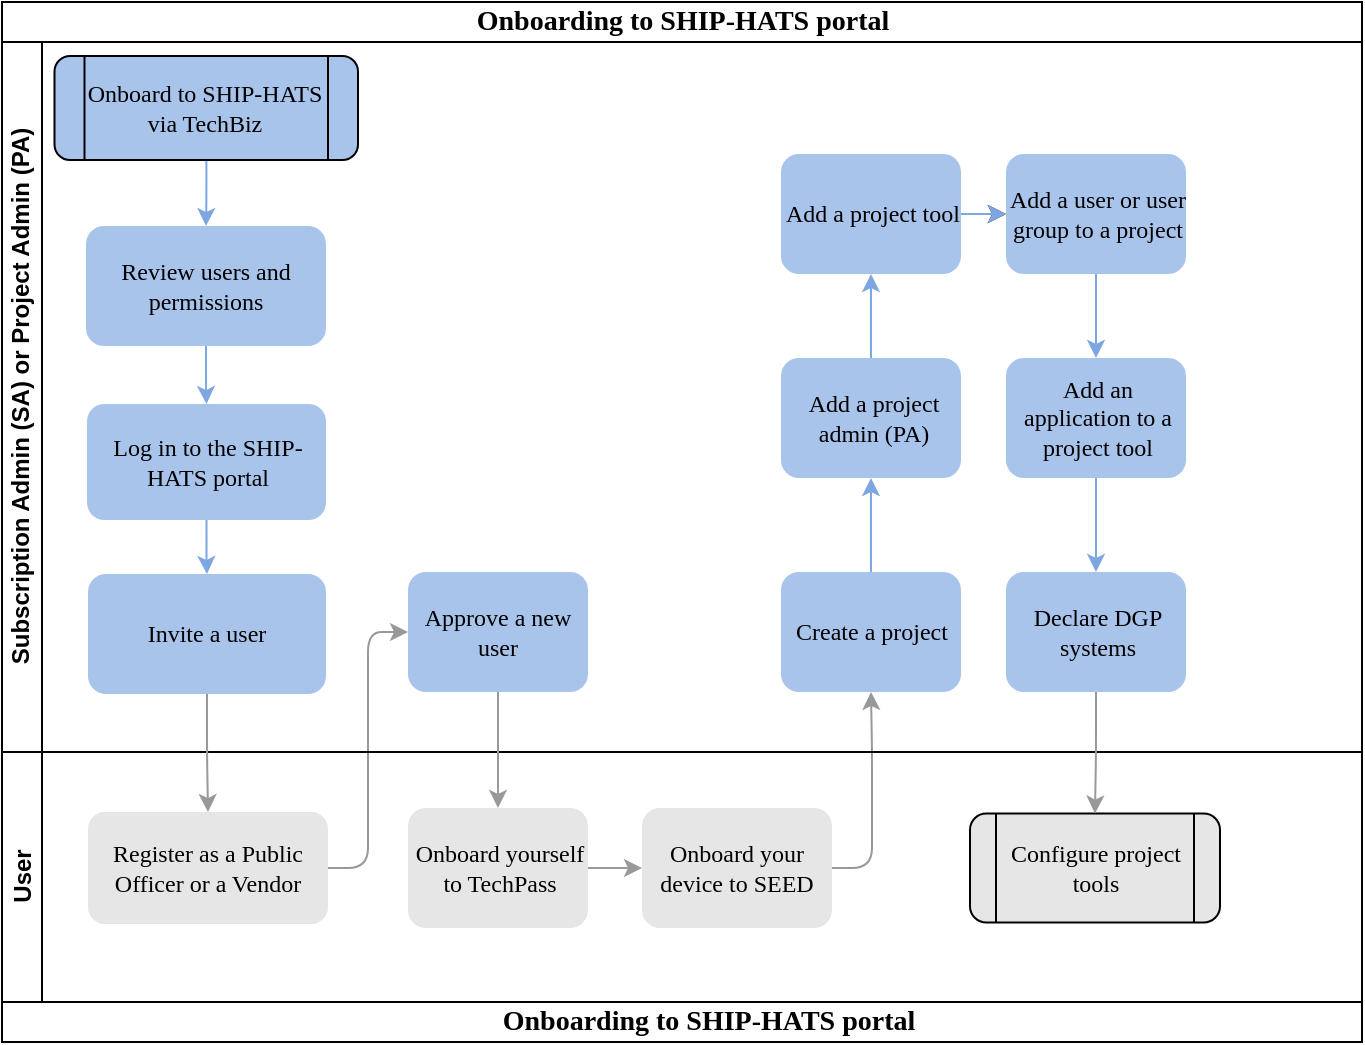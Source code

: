 <mxfile version="20.3.0" type="device"><diagram name="onboarding-to-portal" id="aSGotrHutwp_zWuaQlem"><mxGraphModel dx="1026" dy="527" grid="0" gridSize="10" guides="1" tooltips="1" connect="1" arrows="1" fold="1" page="1" pageScale="1" pageWidth="1100" pageHeight="850" background="none" math="0" shadow="0"><root><mxCell id="5DZWeC8u5XHzl4ulP6Zw-0"/><mxCell id="5DZWeC8u5XHzl4ulP6Zw-1" parent="5DZWeC8u5XHzl4ulP6Zw-0"/><mxCell id="5DZWeC8u5XHzl4ulP6Zw-2" value="&lt;font style=&quot;font-size: 14px;&quot;&gt;Onboarding to SHIP-HATS portal&lt;/font&gt;" style="swimlane;html=1;childLayout=stackLayout;horizontal=1;startSize=20;horizontalStack=0;rounded=0;shadow=0;labelBackgroundColor=none;strokeWidth=1;fontFamily=Verdana;fontSize=8;align=center;strokeColor=#000000;" parent="5DZWeC8u5XHzl4ulP6Zw-1" vertex="1"><mxGeometry x="180" y="80" width="680" height="520" as="geometry"><mxRectangle x="180" y="80" width="285" height="20" as="alternateBounds"/></mxGeometry></mxCell><mxCell id="5DZWeC8u5XHzl4ulP6Zw-4" style="edgeStyle=orthogonalEdgeStyle;rounded=1;orthogonalLoop=1;jettySize=auto;html=1;entryX=0;entryY=0.5;entryDx=0;entryDy=0;fontFamily=Verdana;fontSize=8;strokeColor=#999999;fillColor=#B3B3B3;" parent="5DZWeC8u5XHzl4ulP6Zw-2" source="5DZWeC8u5XHzl4ulP6Zw-25" target="5DZWeC8u5XHzl4ulP6Zw-19" edge="1"><mxGeometry relative="1" as="geometry"/></mxCell><mxCell id="5DZWeC8u5XHzl4ulP6Zw-6" style="edgeStyle=orthogonalEdgeStyle;rounded=1;orthogonalLoop=1;jettySize=auto;html=1;entryX=0.5;entryY=1;entryDx=0;entryDy=0;fontFamily=Verdana;fontSize=8;exitX=1;exitY=0.5;exitDx=0;exitDy=0;strokeColor=#999999;fillColor=#B3B3B3;" parent="5DZWeC8u5XHzl4ulP6Zw-2" source="Re6kIpk6561P3j2RohtO-1" target="5DZWeC8u5XHzl4ulP6Zw-20" edge="1"><mxGeometry relative="1" as="geometry"/></mxCell><mxCell id="5DZWeC8u5XHzl4ulP6Zw-9" value="Subscription Admin (SA) or Project Admin (PA)" style="swimlane;html=1;startSize=20;horizontal=0;strokeColor=#000000;" parent="5DZWeC8u5XHzl4ulP6Zw-2" vertex="1"><mxGeometry y="20" width="680" height="355" as="geometry"><mxRectangle y="20" width="680" height="20" as="alternateBounds"/></mxGeometry></mxCell><mxCell id="5DZWeC8u5XHzl4ulP6Zw-10" value="" style="edgeStyle=orthogonalEdgeStyle;rounded=1;orthogonalLoop=1;jettySize=auto;html=1;fontSize=8;entryX=0.5;entryY=0;entryDx=0;entryDy=0;strokeColor=#7EA6E0;fillColor=#7EA6E0;" parent="5DZWeC8u5XHzl4ulP6Zw-9" source="5DZWeC8u5XHzl4ulP6Zw-11" target="IC0FXTJAfZ3Ny75G51UI-0" edge="1"><mxGeometry relative="1" as="geometry"><mxPoint x="90" y="104" as="targetPoint"/></mxGeometry></mxCell><mxCell id="5DZWeC8u5XHzl4ulP6Zw-11" value="&lt;font style=&quot;font-size: 12px;&quot;&gt;Review users and permissions&lt;/font&gt;" style="rounded=1;whiteSpace=wrap;html=1;shadow=0;labelBackgroundColor=none;strokeWidth=1;fontFamily=Verdana;fontSize=8;align=center;fillColor=#A9C4EB;strokeColor=none;" parent="5DZWeC8u5XHzl4ulP6Zw-9" vertex="1"><mxGeometry x="42" y="92" width="120" height="60" as="geometry"/></mxCell><mxCell id="5DZWeC8u5XHzl4ulP6Zw-18" value="&lt;font style=&quot;font-size: 12px;&quot;&gt;Invite a user&lt;/font&gt;" style="rounded=1;whiteSpace=wrap;html=1;fontFamily=Verdana;fontSize=8;fillColor=#A9C4EB;strokeColor=none;" parent="5DZWeC8u5XHzl4ulP6Zw-9" vertex="1"><mxGeometry x="43" y="266" width="119" height="60" as="geometry"/></mxCell><mxCell id="5DZWeC8u5XHzl4ulP6Zw-19" value="&lt;font style=&quot;font-size: 12px;&quot;&gt;Approve a new user&lt;/font&gt;" style="rounded=1;whiteSpace=wrap;html=1;fontFamily=Verdana;fontSize=8;align=center;fillColor=#A9C4EB;strokeColor=none;" parent="5DZWeC8u5XHzl4ulP6Zw-9" vertex="1"><mxGeometry x="203" y="265" width="90" height="60" as="geometry"/></mxCell><mxCell id="IC0FXTJAfZ3Ny75G51UI-8" value="" style="edgeStyle=orthogonalEdgeStyle;rounded=1;orthogonalLoop=1;jettySize=auto;html=1;fontFamily=Verdana;fontSize=10;strokeColor=#7EA6E0;fillColor=#7EA6E0;" parent="5DZWeC8u5XHzl4ulP6Zw-9" source="5DZWeC8u5XHzl4ulP6Zw-20" target="5DZWeC8u5XHzl4ulP6Zw-22" edge="1"><mxGeometry relative="1" as="geometry"/></mxCell><mxCell id="5DZWeC8u5XHzl4ulP6Zw-20" value="&lt;font style=&quot;font-size: 12px;&quot;&gt;Create a project&lt;/font&gt;" style="rounded=1;whiteSpace=wrap;html=1;fontFamily=Verdana;fontSize=8;fillColor=#A9C4EB;strokeColor=none;" parent="5DZWeC8u5XHzl4ulP6Zw-9" vertex="1"><mxGeometry x="389.5" y="265" width="90" height="60" as="geometry"/></mxCell><mxCell id="IC0FXTJAfZ3Ny75G51UI-9" value="" style="edgeStyle=orthogonalEdgeStyle;rounded=1;orthogonalLoop=1;jettySize=auto;html=1;fontFamily=Verdana;fontSize=8;strokeColor=#7EA6E0;fillColor=#7EA6E0;" parent="5DZWeC8u5XHzl4ulP6Zw-9" source="5DZWeC8u5XHzl4ulP6Zw-22" target="IC0FXTJAfZ3Ny75G51UI-3" edge="1"><mxGeometry relative="1" as="geometry"/></mxCell><mxCell id="5DZWeC8u5XHzl4ulP6Zw-22" value="&lt;div style=&quot;text-align: center;&quot;&gt;&lt;span style=&quot;background-color: initial;&quot;&gt;&lt;font style=&quot;font-size: 12px;&quot;&gt;Add a project admin (PA)&lt;/font&gt;&lt;/span&gt;&lt;/div&gt;&lt;div style=&quot;&quot;&gt;&lt;/div&gt;" style="rounded=1;whiteSpace=wrap;html=1;fontFamily=Verdana;fontSize=8;align=left;fillColor=#A9C4EB;strokeColor=none;" parent="5DZWeC8u5XHzl4ulP6Zw-9" vertex="1"><mxGeometry x="389.5" y="158" width="90" height="60" as="geometry"/></mxCell><mxCell id="IC0FXTJAfZ3Ny75G51UI-1" value="" style="edgeStyle=orthogonalEdgeStyle;rounded=1;orthogonalLoop=1;jettySize=auto;html=1;fontFamily=Verdana;fontSize=8;strokeColor=#7EA6E0;fillColor=#7EA6E0;" parent="5DZWeC8u5XHzl4ulP6Zw-9" source="IC0FXTJAfZ3Ny75G51UI-0" target="5DZWeC8u5XHzl4ulP6Zw-18" edge="1"><mxGeometry relative="1" as="geometry"/></mxCell><mxCell id="IC0FXTJAfZ3Ny75G51UI-0" value="&lt;font style=&quot;font-size: 12px;&quot;&gt;Log in to the SHIP-HATS portal&lt;/font&gt;" style="rounded=1;whiteSpace=wrap;html=1;fontFamily=Verdana;fontSize=8;fillColor=#A9C4EB;strokeColor=none;" parent="5DZWeC8u5XHzl4ulP6Zw-9" vertex="1"><mxGeometry x="42.5" y="181" width="119.5" height="58" as="geometry"/></mxCell><mxCell id="IC0FXTJAfZ3Ny75G51UI-13" value="" style="edgeStyle=orthogonalEdgeStyle;rounded=1;orthogonalLoop=1;jettySize=auto;html=1;fontFamily=Verdana;fontSize=10;strokeColor=#7EA6E0;fillColor=#7EA6E0;" parent="5DZWeC8u5XHzl4ulP6Zw-9" source="IC0FXTJAfZ3Ny75G51UI-5" target="IC0FXTJAfZ3Ny75G51UI-7" edge="1"><mxGeometry relative="1" as="geometry"/></mxCell><mxCell id="IC0FXTJAfZ3Ny75G51UI-5" value="&lt;div style=&quot;text-align: center;&quot;&gt;&lt;font style=&quot;font-size: 12px;&quot;&gt;Add an application to a project tool&lt;/font&gt;&lt;br&gt;&lt;/div&gt;&lt;div style=&quot;&quot;&gt;&lt;/div&gt;" style="rounded=1;whiteSpace=wrap;html=1;fontFamily=Verdana;fontSize=8;align=left;fillColor=#A9C4EB;strokeColor=none;" parent="5DZWeC8u5XHzl4ulP6Zw-9" vertex="1"><mxGeometry x="502" y="158" width="90" height="60" as="geometry"/></mxCell><mxCell id="IC0FXTJAfZ3Ny75G51UI-12" value="" style="edgeStyle=orthogonalEdgeStyle;rounded=1;orthogonalLoop=1;jettySize=auto;html=1;fontFamily=Verdana;fontSize=10;strokeColor=#7EA6E0;fillColor=#7EA6E0;" parent="5DZWeC8u5XHzl4ulP6Zw-9" source="IC0FXTJAfZ3Ny75G51UI-4" target="IC0FXTJAfZ3Ny75G51UI-5" edge="1"><mxGeometry relative="1" as="geometry"/></mxCell><mxCell id="IC0FXTJAfZ3Ny75G51UI-4" value="&lt;div style=&quot;text-align: center;&quot;&gt;&lt;span style=&quot;background-color: initial;&quot;&gt;&lt;font style=&quot;font-size: 12px;&quot;&gt;Add a user or user group to a project&lt;/font&gt;&lt;/span&gt;&lt;/div&gt;&lt;div style=&quot;&quot;&gt;&lt;/div&gt;" style="rounded=1;whiteSpace=wrap;html=1;fontFamily=Verdana;fontSize=8;align=left;fillColor=#A9C4EB;strokeColor=none;" parent="5DZWeC8u5XHzl4ulP6Zw-9" vertex="1"><mxGeometry x="502" y="56" width="90" height="60" as="geometry"/></mxCell><mxCell id="IC0FXTJAfZ3Ny75G51UI-11" value="" style="edgeStyle=orthogonalEdgeStyle;rounded=1;orthogonalLoop=1;jettySize=auto;html=1;fontFamily=Verdana;fontSize=10;entryX=0;entryY=0.5;entryDx=0;entryDy=0;" parent="5DZWeC8u5XHzl4ulP6Zw-9" source="IC0FXTJAfZ3Ny75G51UI-3" target="IC0FXTJAfZ3Ny75G51UI-4" edge="1"><mxGeometry relative="1" as="geometry"><mxPoint x="482.5" y="88" as="targetPoint"/></mxGeometry></mxCell><mxCell id="xECmew-AcDUazepmMb3t-0" value="" style="edgeStyle=orthogonalEdgeStyle;rounded=0;orthogonalLoop=1;jettySize=auto;html=1;fontSize=12;strokeColor=#7EA6E0;fillColor=#7EA6E0;" parent="5DZWeC8u5XHzl4ulP6Zw-9" source="IC0FXTJAfZ3Ny75G51UI-3" target="IC0FXTJAfZ3Ny75G51UI-4" edge="1"><mxGeometry relative="1" as="geometry"/></mxCell><mxCell id="IC0FXTJAfZ3Ny75G51UI-3" value="&lt;div style=&quot;text-align: center;&quot;&gt;&lt;span style=&quot;background-color: initial;&quot;&gt;&lt;font style=&quot;font-size: 12px;&quot;&gt;Add a project tool&lt;/font&gt;&lt;/span&gt;&lt;/div&gt;&lt;div style=&quot;&quot;&gt;&lt;/div&gt;" style="rounded=1;whiteSpace=wrap;html=1;fontFamily=Verdana;fontSize=8;align=left;fillColor=#A9C4EB;strokeColor=none;" parent="5DZWeC8u5XHzl4ulP6Zw-9" vertex="1"><mxGeometry x="389.5" y="56" width="90" height="60" as="geometry"/></mxCell><mxCell id="IC0FXTJAfZ3Ny75G51UI-7" value="&lt;div style=&quot;text-align: center;&quot;&gt;&lt;font style=&quot;font-size: 12px;&quot;&gt;Declare DGP systems&lt;/font&gt;&lt;br&gt;&lt;/div&gt;&lt;div style=&quot;&quot;&gt;&lt;/div&gt;" style="rounded=1;whiteSpace=wrap;html=1;fontFamily=Verdana;fontSize=8;align=left;fillColor=#A9C4EB;strokeColor=none;" parent="5DZWeC8u5XHzl4ulP6Zw-9" vertex="1"><mxGeometry x="502" y="265" width="90" height="60" as="geometry"/></mxCell><mxCell id="wSceNjwVVu2S7pYWaYia-12" value="" style="edgeStyle=orthogonalEdgeStyle;rounded=1;orthogonalLoop=1;jettySize=auto;html=1;fontFamily=Verdana;fontSize=12;strokeColor=#7EA6E0;" parent="5DZWeC8u5XHzl4ulP6Zw-9" source="wSceNjwVVu2S7pYWaYia-4" target="5DZWeC8u5XHzl4ulP6Zw-11" edge="1"><mxGeometry relative="1" as="geometry"/></mxCell><UserObject label="Onboard to SHIP-HATS via TechBiz" link="https://docs.developer.tech.gov.sg/docs/techbiz-documentation/" linkTarget="_blank" id="wSceNjwVVu2S7pYWaYia-4"><mxCell style="shape=process;whiteSpace=wrap;html=1;backgroundOutline=1;fontFamily=Verdana;fontSize=12;fillColor=#A9C4EB;rounded=1;" parent="5DZWeC8u5XHzl4ulP6Zw-9" vertex="1"><mxGeometry x="26.25" y="7" width="151.75" height="52" as="geometry"/></mxCell></UserObject><mxCell id="5DZWeC8u5XHzl4ulP6Zw-24" value="User" style="swimlane;html=1;startSize=20;horizontal=0;strokeColor=#000000;" parent="5DZWeC8u5XHzl4ulP6Zw-2" vertex="1"><mxGeometry y="375" width="680" height="125" as="geometry"/></mxCell><mxCell id="5DZWeC8u5XHzl4ulP6Zw-25" value="&lt;font style=&quot;font-size: 12px;&quot;&gt;Register as a Public Officer or a Vendor&lt;/font&gt;" style="rounded=1;whiteSpace=wrap;html=1;fontFamily=Verdana;fontSize=8;strokeColor=none;fillColor=#E6E6E6;" parent="5DZWeC8u5XHzl4ulP6Zw-24" vertex="1"><mxGeometry x="43" y="30" width="120" height="56" as="geometry"/></mxCell><mxCell id="Re6kIpk6561P3j2RohtO-2" value="" style="edgeStyle=orthogonalEdgeStyle;rounded=1;orthogonalLoop=1;jettySize=auto;html=1;fontFamily=Verdana;fontSize=8;strokeColor=#999999;fillColor=#999999;" parent="5DZWeC8u5XHzl4ulP6Zw-24" source="5DZWeC8u5XHzl4ulP6Zw-26" target="Re6kIpk6561P3j2RohtO-1" edge="1"><mxGeometry relative="1" as="geometry"/></mxCell><mxCell id="5DZWeC8u5XHzl4ulP6Zw-26" value="&lt;div style=&quot;text-align: center;&quot;&gt;&lt;span style=&quot;background-color: initial;&quot;&gt;&lt;font style=&quot;font-size: 12px;&quot;&gt;Onboard yourself to TechPass&lt;/font&gt;&lt;/span&gt;&lt;/div&gt;" style="rounded=1;whiteSpace=wrap;html=1;fontSize=8;fontFamily=Verdana;align=left;strokeColor=none;fillColor=#E6E6E6;" parent="5DZWeC8u5XHzl4ulP6Zw-24" vertex="1"><mxGeometry x="203" y="28" width="90" height="60" as="geometry"/></mxCell><mxCell id="Re6kIpk6561P3j2RohtO-1" value="&lt;span style=&quot;&quot;&gt;&lt;font style=&quot;font-size: 12px;&quot;&gt;Onboard your device to SEED&lt;/font&gt;&lt;/span&gt;" style="rounded=1;whiteSpace=wrap;html=1;fontSize=8;fontFamily=Verdana;align=center;strokeColor=none;fillColor=#E6E6E6;" parent="5DZWeC8u5XHzl4ulP6Zw-24" vertex="1"><mxGeometry x="320" y="28" width="95" height="60" as="geometry"/></mxCell><mxCell id="wSceNjwVVu2S7pYWaYia-10" value="Configure project tools" style="shape=process;whiteSpace=wrap;html=1;backgroundOutline=1;fontFamily=Verdana;fontSize=12;fillColor=#E6E6E6;rounded=1;" parent="5DZWeC8u5XHzl4ulP6Zw-24" vertex="1"><mxGeometry x="484" y="30.75" width="125" height="54.5" as="geometry"/></mxCell><mxCell id="IC0FXTJAfZ3Ny75G51UI-2" style="edgeStyle=orthogonalEdgeStyle;rounded=1;orthogonalLoop=1;jettySize=auto;html=1;fontFamily=Verdana;fontSize=10;strokeColor=#999999;fillColor=#B3B3B3;" parent="5DZWeC8u5XHzl4ulP6Zw-2" source="5DZWeC8u5XHzl4ulP6Zw-18" target="5DZWeC8u5XHzl4ulP6Zw-25" edge="1"><mxGeometry relative="1" as="geometry"/></mxCell><mxCell id="xECmew-AcDUazepmMb3t-1" style="edgeStyle=orthogonalEdgeStyle;rounded=0;orthogonalLoop=1;jettySize=auto;html=1;entryX=0.5;entryY=0;entryDx=0;entryDy=0;fontFamily=Helvetica;fontSize=14;strokeColor=#999999;fillColor=#999999;" parent="5DZWeC8u5XHzl4ulP6Zw-2" source="5DZWeC8u5XHzl4ulP6Zw-19" target="5DZWeC8u5XHzl4ulP6Zw-26" edge="1"><mxGeometry relative="1" as="geometry"/></mxCell><mxCell id="wSceNjwVVu2S7pYWaYia-11" value="" style="edgeStyle=orthogonalEdgeStyle;rounded=1;orthogonalLoop=1;jettySize=auto;html=1;fontFamily=Verdana;fontSize=12;strokeColor=#999999;" parent="5DZWeC8u5XHzl4ulP6Zw-2" source="IC0FXTJAfZ3Ny75G51UI-7" target="wSceNjwVVu2S7pYWaYia-10" edge="1"><mxGeometry relative="1" as="geometry"/></mxCell><mxCell id="Re6kIpk6561P3j2RohtO-0" value="&lt;span style=&quot;font-weight: 700;&quot;&gt;&lt;font style=&quot;font-size: 14px;&quot;&gt;Onboarding to SHIP-HATS portal&lt;/font&gt;&lt;/span&gt;" style="text;html=1;align=center;verticalAlign=middle;resizable=0;points=[];autosize=1;strokeColor=none;fillColor=none;fontSize=10;fontFamily=Verdana;" parent="5DZWeC8u5XHzl4ulP6Zw-1" vertex="1"><mxGeometry x="399" y="581" width="268" height="18" as="geometry"/></mxCell></root></mxGraphModel></diagram></mxfile>